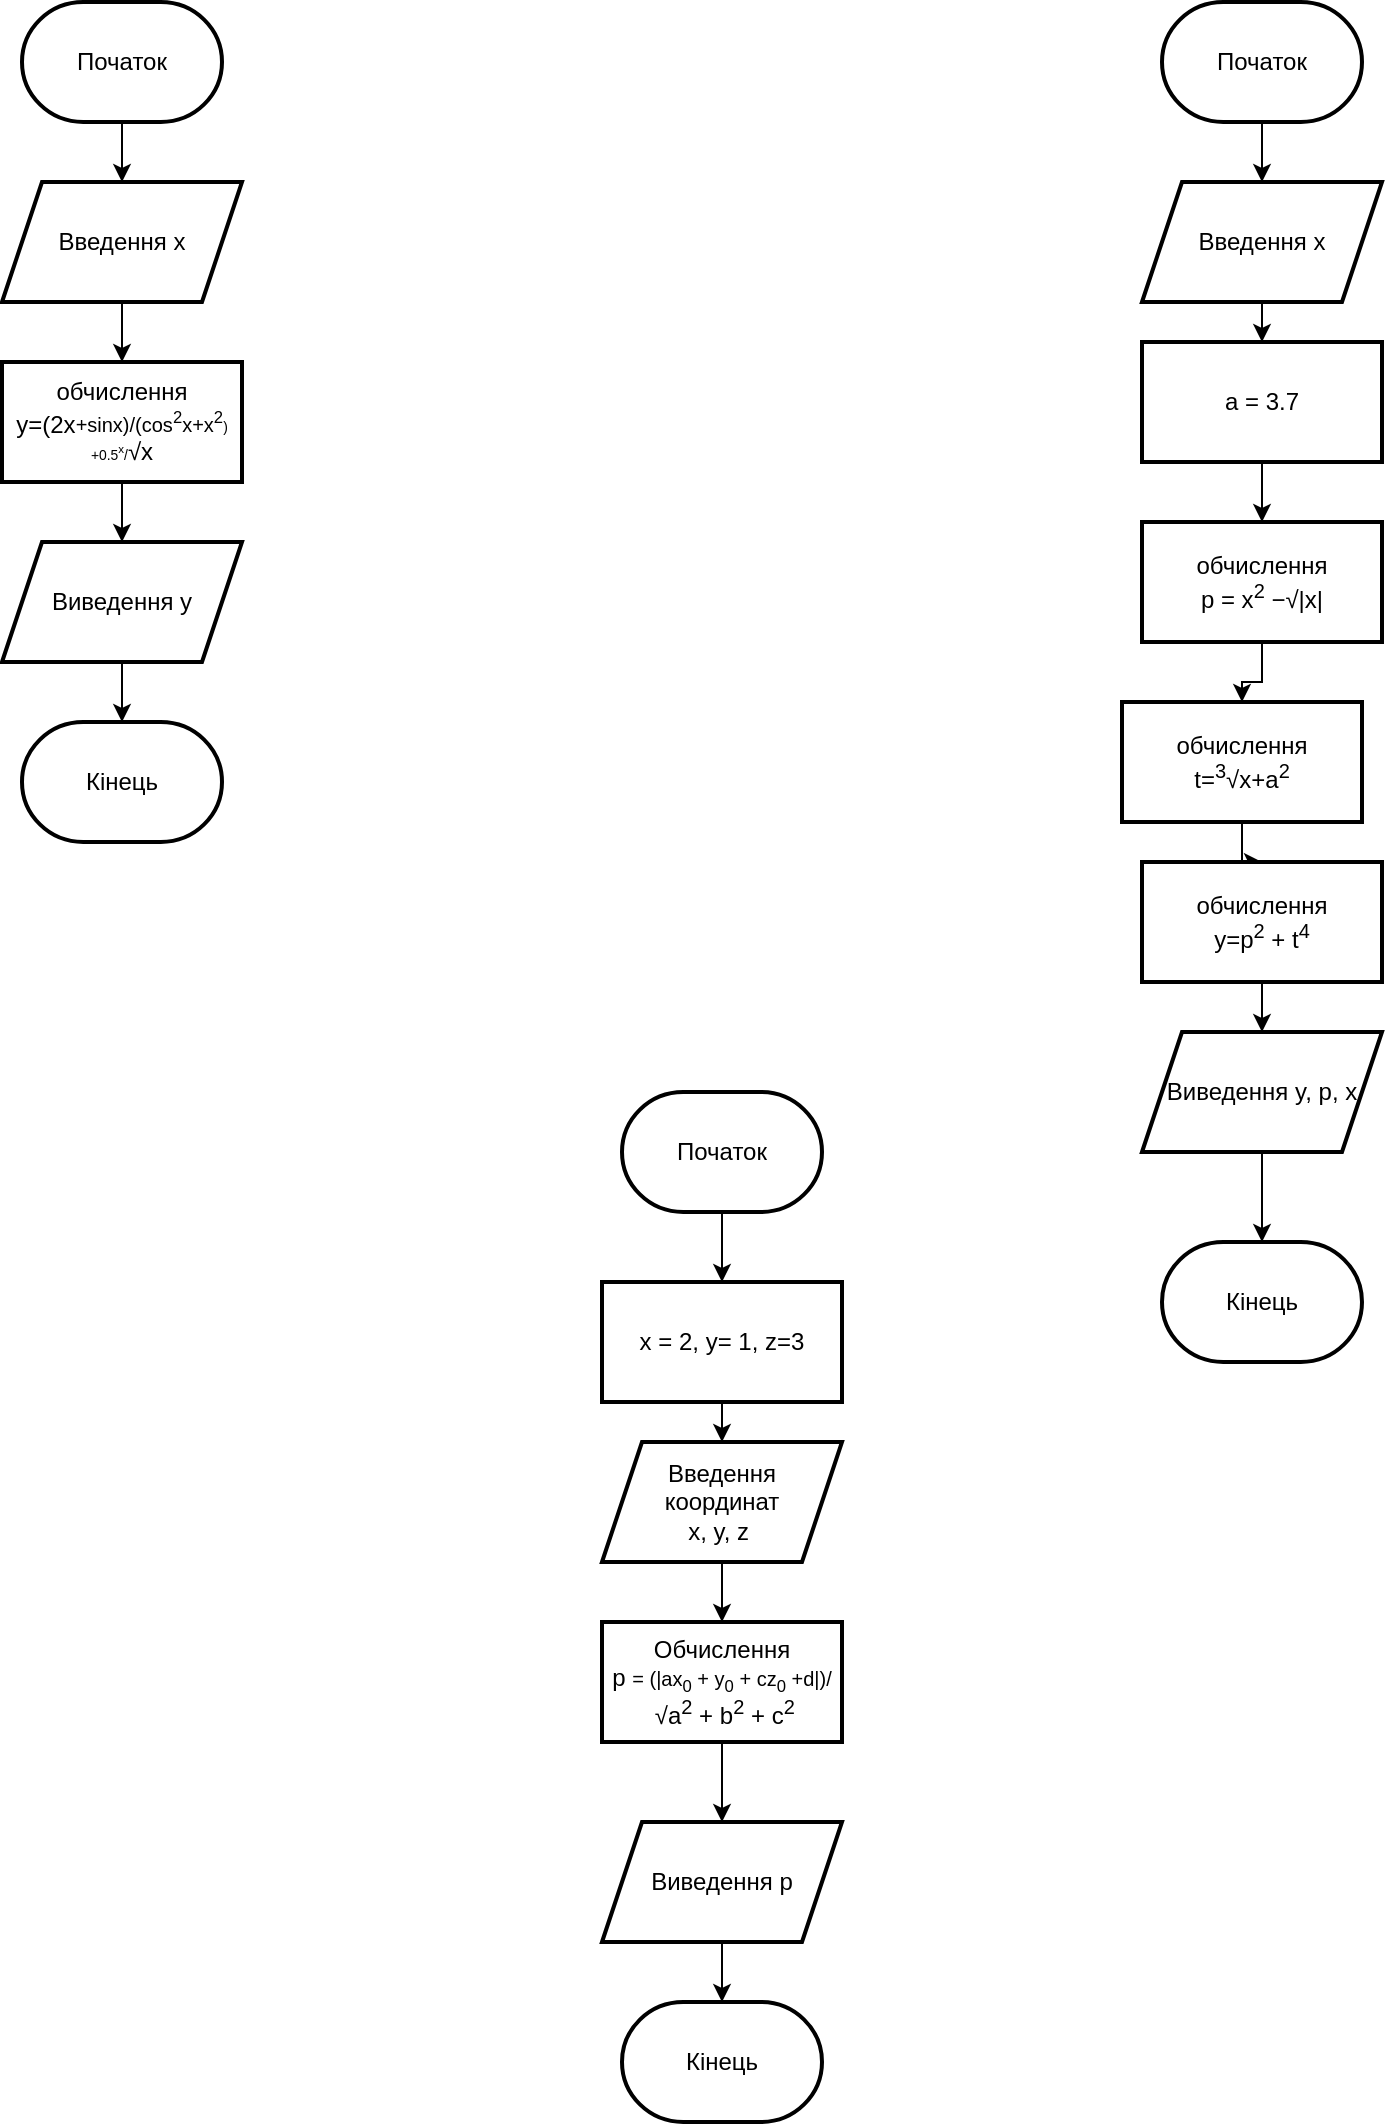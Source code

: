 <mxfile version="22.0.0" type="github">
  <diagram name="Страница — 1" id="651mwapyIL5BoA6nAUkZ">
    <mxGraphModel dx="241" dy="578" grid="1" gridSize="10" guides="1" tooltips="1" connect="1" arrows="1" fold="1" page="1" pageScale="1" pageWidth="827" pageHeight="1169" math="0" shadow="0">
      <root>
        <mxCell id="0" />
        <mxCell id="1" parent="0" />
        <mxCell id="qMsEsH7hH36xCQAK9_S0-10" value="" style="edgeStyle=orthogonalEdgeStyle;rounded=0;orthogonalLoop=1;jettySize=auto;html=1;" edge="1" parent="1" source="qMsEsH7hH36xCQAK9_S0-1" target="qMsEsH7hH36xCQAK9_S0-9">
          <mxGeometry relative="1" as="geometry" />
        </mxCell>
        <mxCell id="qMsEsH7hH36xCQAK9_S0-1" value="Початок" style="strokeWidth=2;html=1;shape=mxgraph.flowchart.terminator;whiteSpace=wrap;" vertex="1" parent="1">
          <mxGeometry x="90" y="40" width="100" height="60" as="geometry" />
        </mxCell>
        <mxCell id="qMsEsH7hH36xCQAK9_S0-2" value="Кiнець" style="strokeWidth=2;html=1;shape=mxgraph.flowchart.terminator;whiteSpace=wrap;fontColor=#000000;fillColor=#FFFFFF;" vertex="1" parent="1">
          <mxGeometry x="90" y="400" width="100" height="60" as="geometry" />
        </mxCell>
        <mxCell id="qMsEsH7hH36xCQAK9_S0-35" value="" style="edgeStyle=orthogonalEdgeStyle;rounded=0;orthogonalLoop=1;jettySize=auto;html=1;" edge="1" parent="1" source="qMsEsH7hH36xCQAK9_S0-3" target="qMsEsH7hH36xCQAK9_S0-34">
          <mxGeometry relative="1" as="geometry" />
        </mxCell>
        <mxCell id="qMsEsH7hH36xCQAK9_S0-3" value="Початок" style="strokeWidth=2;html=1;shape=mxgraph.flowchart.terminator;whiteSpace=wrap;" vertex="1" parent="1">
          <mxGeometry x="390" y="585" width="100" height="60" as="geometry" />
        </mxCell>
        <mxCell id="qMsEsH7hH36xCQAK9_S0-21" value="" style="edgeStyle=orthogonalEdgeStyle;rounded=0;orthogonalLoop=1;jettySize=auto;html=1;" edge="1" parent="1" source="qMsEsH7hH36xCQAK9_S0-5" target="qMsEsH7hH36xCQAK9_S0-20">
          <mxGeometry relative="1" as="geometry" />
        </mxCell>
        <mxCell id="qMsEsH7hH36xCQAK9_S0-5" value="Початок" style="strokeWidth=2;html=1;shape=mxgraph.flowchart.terminator;whiteSpace=wrap;" vertex="1" parent="1">
          <mxGeometry x="660" y="40" width="100" height="60" as="geometry" />
        </mxCell>
        <mxCell id="qMsEsH7hH36xCQAK9_S0-12" value="" style="edgeStyle=orthogonalEdgeStyle;rounded=0;orthogonalLoop=1;jettySize=auto;html=1;" edge="1" parent="1" source="qMsEsH7hH36xCQAK9_S0-9" target="qMsEsH7hH36xCQAK9_S0-11">
          <mxGeometry relative="1" as="geometry" />
        </mxCell>
        <mxCell id="qMsEsH7hH36xCQAK9_S0-9" value="Введення х" style="shape=parallelogram;perimeter=parallelogramPerimeter;whiteSpace=wrap;html=1;fixedSize=1;strokeWidth=2;" vertex="1" parent="1">
          <mxGeometry x="80" y="130" width="120" height="60" as="geometry" />
        </mxCell>
        <mxCell id="qMsEsH7hH36xCQAK9_S0-17" value="" style="edgeStyle=orthogonalEdgeStyle;rounded=0;orthogonalLoop=1;jettySize=auto;html=1;" edge="1" parent="1" source="qMsEsH7hH36xCQAK9_S0-11" target="qMsEsH7hH36xCQAK9_S0-14">
          <mxGeometry relative="1" as="geometry" />
        </mxCell>
        <mxCell id="qMsEsH7hH36xCQAK9_S0-11" value="обчислення&lt;br&gt;y=(2x&lt;span style=&quot;font-size: 10px;&quot;&gt;+sinx)/(cos&lt;sup&gt;2&lt;/sup&gt;x+x&lt;sup&gt;2&lt;/sup&gt;&lt;/span&gt;&lt;span style=&quot;font-size: 6.944px;&quot;&gt;) +0.5&lt;sup&gt;x&lt;/sup&gt;/&lt;/span&gt;√x" style="whiteSpace=wrap;html=1;strokeWidth=2;" vertex="1" parent="1">
          <mxGeometry x="80" y="220" width="120" height="60" as="geometry" />
        </mxCell>
        <mxCell id="qMsEsH7hH36xCQAK9_S0-15" value="" style="edgeStyle=orthogonalEdgeStyle;rounded=0;orthogonalLoop=1;jettySize=auto;html=1;" edge="1" parent="1" source="qMsEsH7hH36xCQAK9_S0-14" target="qMsEsH7hH36xCQAK9_S0-2">
          <mxGeometry relative="1" as="geometry" />
        </mxCell>
        <mxCell id="qMsEsH7hH36xCQAK9_S0-14" value="Виведення y" style="shape=parallelogram;perimeter=parallelogramPerimeter;whiteSpace=wrap;html=1;fixedSize=1;strokeWidth=2;" vertex="1" parent="1">
          <mxGeometry x="80" y="310" width="120" height="60" as="geometry" />
        </mxCell>
        <mxCell id="qMsEsH7hH36xCQAK9_S0-23" value="" style="edgeStyle=orthogonalEdgeStyle;rounded=0;orthogonalLoop=1;jettySize=auto;html=1;" edge="1" parent="1" source="qMsEsH7hH36xCQAK9_S0-20" target="qMsEsH7hH36xCQAK9_S0-22">
          <mxGeometry relative="1" as="geometry" />
        </mxCell>
        <mxCell id="qMsEsH7hH36xCQAK9_S0-20" value="Введення х" style="shape=parallelogram;perimeter=parallelogramPerimeter;whiteSpace=wrap;html=1;fixedSize=1;strokeWidth=2;" vertex="1" parent="1">
          <mxGeometry x="650" y="130" width="120" height="60" as="geometry" />
        </mxCell>
        <mxCell id="qMsEsH7hH36xCQAK9_S0-27" value="" style="edgeStyle=orthogonalEdgeStyle;rounded=0;orthogonalLoop=1;jettySize=auto;html=1;" edge="1" parent="1" source="qMsEsH7hH36xCQAK9_S0-22" target="qMsEsH7hH36xCQAK9_S0-26">
          <mxGeometry relative="1" as="geometry" />
        </mxCell>
        <mxCell id="qMsEsH7hH36xCQAK9_S0-22" value="a = 3.7" style="whiteSpace=wrap;html=1;strokeWidth=2;" vertex="1" parent="1">
          <mxGeometry x="650" y="210" width="120" height="60" as="geometry" />
        </mxCell>
        <mxCell id="qMsEsH7hH36xCQAK9_S0-29" value="" style="edgeStyle=orthogonalEdgeStyle;rounded=0;orthogonalLoop=1;jettySize=auto;html=1;" edge="1" parent="1" source="qMsEsH7hH36xCQAK9_S0-26" target="qMsEsH7hH36xCQAK9_S0-28">
          <mxGeometry relative="1" as="geometry" />
        </mxCell>
        <mxCell id="qMsEsH7hH36xCQAK9_S0-26" value="обчислення &lt;br&gt;р = x&lt;sup&gt;2&lt;/sup&gt;&amp;nbsp;−√|x|" style="whiteSpace=wrap;html=1;strokeWidth=2;" vertex="1" parent="1">
          <mxGeometry x="650" y="300" width="120" height="60" as="geometry" />
        </mxCell>
        <mxCell id="qMsEsH7hH36xCQAK9_S0-31" value="" style="edgeStyle=orthogonalEdgeStyle;rounded=0;orthogonalLoop=1;jettySize=auto;html=1;" edge="1" parent="1" source="qMsEsH7hH36xCQAK9_S0-28" target="qMsEsH7hH36xCQAK9_S0-30">
          <mxGeometry relative="1" as="geometry" />
        </mxCell>
        <mxCell id="qMsEsH7hH36xCQAK9_S0-28" value="обчислення &lt;br&gt;t=&lt;sup&gt;3&lt;/sup&gt;√x+a&lt;sup&gt;2&lt;/sup&gt;" style="whiteSpace=wrap;html=1;strokeWidth=2;" vertex="1" parent="1">
          <mxGeometry x="640" y="390" width="120" height="60" as="geometry" />
        </mxCell>
        <mxCell id="qMsEsH7hH36xCQAK9_S0-39" value="" style="edgeStyle=orthogonalEdgeStyle;rounded=0;orthogonalLoop=1;jettySize=auto;html=1;" edge="1" parent="1" source="qMsEsH7hH36xCQAK9_S0-30" target="qMsEsH7hH36xCQAK9_S0-38">
          <mxGeometry relative="1" as="geometry" />
        </mxCell>
        <mxCell id="qMsEsH7hH36xCQAK9_S0-30" value="обчислення &lt;br&gt;y=p&lt;sup&gt;2&lt;/sup&gt; + t&lt;sup&gt;4&lt;/sup&gt;" style="whiteSpace=wrap;html=1;strokeWidth=2;" vertex="1" parent="1">
          <mxGeometry x="650" y="470" width="120" height="60" as="geometry" />
        </mxCell>
        <mxCell id="qMsEsH7hH36xCQAK9_S0-32" value="Кiнець" style="strokeWidth=2;html=1;shape=mxgraph.flowchart.terminator;whiteSpace=wrap;" vertex="1" parent="1">
          <mxGeometry x="660" y="660" width="100" height="60" as="geometry" />
        </mxCell>
        <mxCell id="qMsEsH7hH36xCQAK9_S0-42" value="" style="edgeStyle=orthogonalEdgeStyle;rounded=0;orthogonalLoop=1;jettySize=auto;html=1;" edge="1" parent="1" source="qMsEsH7hH36xCQAK9_S0-34" target="qMsEsH7hH36xCQAK9_S0-41">
          <mxGeometry relative="1" as="geometry" />
        </mxCell>
        <mxCell id="qMsEsH7hH36xCQAK9_S0-34" value="x = 2, y= 1, z=3" style="whiteSpace=wrap;html=1;strokeWidth=2;" vertex="1" parent="1">
          <mxGeometry x="380" y="680" width="120" height="60" as="geometry" />
        </mxCell>
        <mxCell id="qMsEsH7hH36xCQAK9_S0-40" value="" style="edgeStyle=orthogonalEdgeStyle;rounded=0;orthogonalLoop=1;jettySize=auto;html=1;" edge="1" parent="1" source="qMsEsH7hH36xCQAK9_S0-38" target="qMsEsH7hH36xCQAK9_S0-32">
          <mxGeometry relative="1" as="geometry" />
        </mxCell>
        <mxCell id="qMsEsH7hH36xCQAK9_S0-38" value="Виведення y, p, x" style="shape=parallelogram;perimeter=parallelogramPerimeter;whiteSpace=wrap;html=1;fixedSize=1;strokeWidth=2;" vertex="1" parent="1">
          <mxGeometry x="650" y="555" width="120" height="60" as="geometry" />
        </mxCell>
        <mxCell id="qMsEsH7hH36xCQAK9_S0-44" value="" style="edgeStyle=orthogonalEdgeStyle;rounded=0;orthogonalLoop=1;jettySize=auto;html=1;" edge="1" parent="1" source="qMsEsH7hH36xCQAK9_S0-41" target="qMsEsH7hH36xCQAK9_S0-43">
          <mxGeometry relative="1" as="geometry" />
        </mxCell>
        <mxCell id="qMsEsH7hH36xCQAK9_S0-41" value="Введення &lt;br&gt;координат &lt;br&gt;x, y, z&amp;nbsp;" style="shape=parallelogram;perimeter=parallelogramPerimeter;whiteSpace=wrap;html=1;fixedSize=1;strokeWidth=2;" vertex="1" parent="1">
          <mxGeometry x="380" y="760" width="120" height="60" as="geometry" />
        </mxCell>
        <mxCell id="qMsEsH7hH36xCQAK9_S0-47" value="" style="edgeStyle=orthogonalEdgeStyle;rounded=0;orthogonalLoop=1;jettySize=auto;html=1;" edge="1" parent="1" source="qMsEsH7hH36xCQAK9_S0-43" target="qMsEsH7hH36xCQAK9_S0-46">
          <mxGeometry relative="1" as="geometry" />
        </mxCell>
        <mxCell id="qMsEsH7hH36xCQAK9_S0-43" value="Обчислення &lt;br&gt;p&amp;nbsp;&lt;span style=&quot;font-size: 10px;&quot;&gt;= (|ax&lt;sub&gt;0&lt;/sub&gt;&amp;nbsp;+ y&lt;sub&gt;0&lt;/sub&gt;&amp;nbsp;+ cz&lt;sub&gt;0&lt;/sub&gt;&amp;nbsp;+d|)/&lt;br&gt;&amp;nbsp;&lt;/span&gt;√a&lt;sup&gt;2&lt;/sup&gt;&amp;nbsp;+ b&lt;sup&gt;2&lt;/sup&gt;&amp;nbsp;+ c&lt;sup&gt;2&lt;/sup&gt;" style="whiteSpace=wrap;html=1;strokeWidth=2;" vertex="1" parent="1">
          <mxGeometry x="380" y="850" width="120" height="60" as="geometry" />
        </mxCell>
        <mxCell id="qMsEsH7hH36xCQAK9_S0-51" value="" style="edgeStyle=orthogonalEdgeStyle;rounded=0;orthogonalLoop=1;jettySize=auto;html=1;" edge="1" parent="1" source="qMsEsH7hH36xCQAK9_S0-46" target="qMsEsH7hH36xCQAK9_S0-48">
          <mxGeometry relative="1" as="geometry" />
        </mxCell>
        <mxCell id="qMsEsH7hH36xCQAK9_S0-46" value="Виведення p" style="shape=parallelogram;perimeter=parallelogramPerimeter;whiteSpace=wrap;html=1;fixedSize=1;strokeWidth=2;" vertex="1" parent="1">
          <mxGeometry x="380" y="950" width="120" height="60" as="geometry" />
        </mxCell>
        <mxCell id="qMsEsH7hH36xCQAK9_S0-48" value="Кiнець" style="strokeWidth=2;html=1;shape=mxgraph.flowchart.terminator;whiteSpace=wrap;" vertex="1" parent="1">
          <mxGeometry x="390" y="1040" width="100" height="60" as="geometry" />
        </mxCell>
      </root>
    </mxGraphModel>
  </diagram>
</mxfile>
